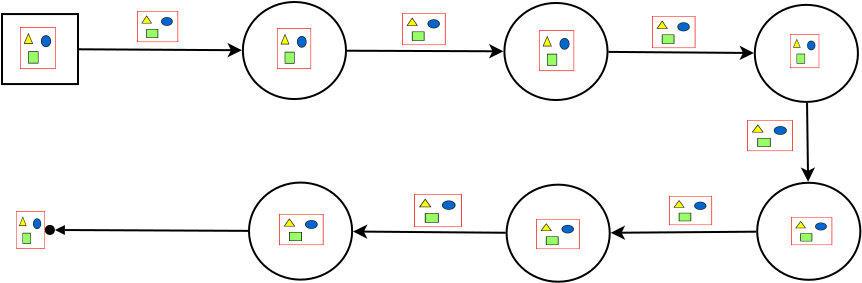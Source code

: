<?xml version="1.0" encoding="UTF-8"?>
<dia:diagram xmlns:dia="http://www.lysator.liu.se/~alla/dia/">
  <dia:layer name="Background" visible="true" active="true">
    <dia:object type="Standard - Line" version="0" id="O0">
      <dia:attribute name="obj_pos">
        <dia:point val="13.844,10.111"/>
      </dia:attribute>
      <dia:attribute name="obj_bb">
        <dia:rectangle val="13.794,9.793;22.105,10.516"/>
      </dia:attribute>
      <dia:attribute name="conn_endpoints">
        <dia:point val="13.844,10.111"/>
        <dia:point val="21.993,10.158"/>
      </dia:attribute>
      <dia:attribute name="numcp">
        <dia:int val="1"/>
      </dia:attribute>
      <dia:attribute name="end_arrow">
        <dia:enum val="22"/>
      </dia:attribute>
      <dia:attribute name="end_arrow_length">
        <dia:real val="0.5"/>
      </dia:attribute>
      <dia:attribute name="end_arrow_width">
        <dia:real val="0.5"/>
      </dia:attribute>
      <dia:connections>
        <dia:connection handle="0" to="O1" connection="16"/>
        <dia:connection handle="1" to="O3" connection="16"/>
      </dia:connections>
    </dia:object>
    <dia:object type="Flowchart - Box" version="0" id="O1">
      <dia:attribute name="obj_pos">
        <dia:point val="10,8.35"/>
      </dia:attribute>
      <dia:attribute name="obj_bb">
        <dia:rectangle val="9.95,8.3;13.85,11.9"/>
      </dia:attribute>
      <dia:attribute name="elem_corner">
        <dia:point val="10,8.35"/>
      </dia:attribute>
      <dia:attribute name="elem_width">
        <dia:real val="3.8"/>
      </dia:attribute>
      <dia:attribute name="elem_height">
        <dia:real val="3.5"/>
      </dia:attribute>
      <dia:attribute name="show_background">
        <dia:boolean val="true"/>
      </dia:attribute>
      <dia:attribute name="padding">
        <dia:real val="0.5"/>
      </dia:attribute>
      <dia:attribute name="text">
        <dia:composite type="text">
          <dia:attribute name="string">
            <dia:string>##</dia:string>
          </dia:attribute>
          <dia:attribute name="font">
            <dia:font family="sans" style="0" name="Helvetica"/>
          </dia:attribute>
          <dia:attribute name="height">
            <dia:real val="0.8"/>
          </dia:attribute>
          <dia:attribute name="pos">
            <dia:point val="11.9,10.295"/>
          </dia:attribute>
          <dia:attribute name="color">
            <dia:color val="#000000"/>
          </dia:attribute>
          <dia:attribute name="alignment">
            <dia:enum val="1"/>
          </dia:attribute>
        </dia:composite>
      </dia:attribute>
    </dia:object>
    <dia:object type="Standard - Image" version="0" id="O2">
      <dia:attribute name="obj_pos">
        <dia:point val="10.9,9"/>
      </dia:attribute>
      <dia:attribute name="obj_bb">
        <dia:rectangle val="10.85,8.95;12.739,11.15"/>
      </dia:attribute>
      <dia:attribute name="elem_corner">
        <dia:point val="10.9,9"/>
      </dia:attribute>
      <dia:attribute name="elem_width">
        <dia:real val="1.789"/>
      </dia:attribute>
      <dia:attribute name="elem_height">
        <dia:real val="2.1"/>
      </dia:attribute>
      <dia:attribute name="draw_border">
        <dia:boolean val="false"/>
      </dia:attribute>
      <dia:attribute name="keep_aspect">
        <dia:boolean val="true"/>
      </dia:attribute>
      <dia:attribute name="file">
        <dia:string>#/home/jayden/Research/ClassifyingDriverBehavior/paper/pictures/equation/eq50.png#</dia:string>
      </dia:attribute>
    </dia:object>
    <dia:group>
      <dia:object type="Flowchart - Ellipse" version="0" id="O3">
        <dia:attribute name="obj_pos">
          <dia:point val="22.043,7.747"/>
        </dia:attribute>
        <dia:attribute name="obj_bb">
          <dia:rectangle val="21.993,7.697;27.25,12.65"/>
        </dia:attribute>
        <dia:attribute name="elem_corner">
          <dia:point val="22.043,7.747"/>
        </dia:attribute>
        <dia:attribute name="elem_width">
          <dia:real val="5.157"/>
        </dia:attribute>
        <dia:attribute name="elem_height">
          <dia:real val="4.853"/>
        </dia:attribute>
        <dia:attribute name="show_background">
          <dia:boolean val="true"/>
        </dia:attribute>
        <dia:attribute name="padding">
          <dia:real val="0.354"/>
        </dia:attribute>
        <dia:attribute name="text">
          <dia:composite type="text">
            <dia:attribute name="string">
              <dia:string>##</dia:string>
            </dia:attribute>
            <dia:attribute name="font">
              <dia:font family="sans" style="0" name="Helvetica"/>
            </dia:attribute>
            <dia:attribute name="height">
              <dia:real val="0.8"/>
            </dia:attribute>
            <dia:attribute name="pos">
              <dia:point val="24.622,10.368"/>
            </dia:attribute>
            <dia:attribute name="color">
              <dia:color val="#000000"/>
            </dia:attribute>
            <dia:attribute name="alignment">
              <dia:enum val="1"/>
            </dia:attribute>
          </dia:composite>
        </dia:attribute>
      </dia:object>
      <dia:object type="Standard - Image" version="0" id="O4">
        <dia:attribute name="obj_pos">
          <dia:point val="23.75,9.05"/>
        </dia:attribute>
        <dia:attribute name="obj_bb">
          <dia:rectangle val="23.7,9;25.503,11.15"/>
        </dia:attribute>
        <dia:attribute name="elem_corner">
          <dia:point val="23.75,9.05"/>
        </dia:attribute>
        <dia:attribute name="elem_width">
          <dia:real val="1.704"/>
        </dia:attribute>
        <dia:attribute name="elem_height">
          <dia:real val="2.05"/>
        </dia:attribute>
        <dia:attribute name="draw_border">
          <dia:boolean val="false"/>
        </dia:attribute>
        <dia:attribute name="keep_aspect">
          <dia:boolean val="true"/>
        </dia:attribute>
        <dia:attribute name="file">
          <dia:string>#/home/jayden/Research/ClassifyingDriverBehavior/paper/pictures/equation/eq57.png#</dia:string>
        </dia:attribute>
      </dia:object>
    </dia:group>
    <dia:group>
      <dia:object type="Flowchart - Ellipse" version="0" id="O5">
        <dia:attribute name="obj_pos">
          <dia:point val="35.12,7.795"/>
        </dia:attribute>
        <dia:attribute name="obj_bb">
          <dia:rectangle val="35.07,7.745;40.327,12.698"/>
        </dia:attribute>
        <dia:attribute name="elem_corner">
          <dia:point val="35.12,7.795"/>
        </dia:attribute>
        <dia:attribute name="elem_width">
          <dia:real val="5.157"/>
        </dia:attribute>
        <dia:attribute name="elem_height">
          <dia:real val="4.853"/>
        </dia:attribute>
        <dia:attribute name="show_background">
          <dia:boolean val="true"/>
        </dia:attribute>
        <dia:attribute name="padding">
          <dia:real val="0.354"/>
        </dia:attribute>
        <dia:attribute name="text">
          <dia:composite type="text">
            <dia:attribute name="string">
              <dia:string>##</dia:string>
            </dia:attribute>
            <dia:attribute name="font">
              <dia:font family="sans" style="0" name="Helvetica"/>
            </dia:attribute>
            <dia:attribute name="height">
              <dia:real val="0.8"/>
            </dia:attribute>
            <dia:attribute name="pos">
              <dia:point val="37.698,10.417"/>
            </dia:attribute>
            <dia:attribute name="color">
              <dia:color val="#000000"/>
            </dia:attribute>
            <dia:attribute name="alignment">
              <dia:enum val="1"/>
            </dia:attribute>
          </dia:composite>
        </dia:attribute>
      </dia:object>
      <dia:object type="Standard - Image" version="0" id="O6">
        <dia:attribute name="obj_pos">
          <dia:point val="36.85,9.15"/>
        </dia:attribute>
        <dia:attribute name="obj_bb">
          <dia:rectangle val="36.8,9.1;38.657,11.25"/>
        </dia:attribute>
        <dia:attribute name="elem_corner">
          <dia:point val="36.85,9.15"/>
        </dia:attribute>
        <dia:attribute name="elem_width">
          <dia:real val="1.757"/>
        </dia:attribute>
        <dia:attribute name="elem_height">
          <dia:real val="2.05"/>
        </dia:attribute>
        <dia:attribute name="draw_border">
          <dia:boolean val="false"/>
        </dia:attribute>
        <dia:attribute name="keep_aspect">
          <dia:boolean val="true"/>
        </dia:attribute>
        <dia:attribute name="file">
          <dia:string>#/home/jayden/Research/ClassifyingDriverBehavior/paper/pictures/equation/eq58.png#</dia:string>
        </dia:attribute>
      </dia:object>
    </dia:group>
    <dia:group>
      <dia:object type="Flowchart - Ellipse" version="0" id="O7">
        <dia:attribute name="obj_pos">
          <dia:point val="47.64,7.89"/>
        </dia:attribute>
        <dia:attribute name="obj_bb">
          <dia:rectangle val="47.59,7.84;52.847,12.793"/>
        </dia:attribute>
        <dia:attribute name="elem_corner">
          <dia:point val="47.64,7.89"/>
        </dia:attribute>
        <dia:attribute name="elem_width">
          <dia:real val="5.157"/>
        </dia:attribute>
        <dia:attribute name="elem_height">
          <dia:real val="4.853"/>
        </dia:attribute>
        <dia:attribute name="show_background">
          <dia:boolean val="true"/>
        </dia:attribute>
        <dia:attribute name="padding">
          <dia:real val="0.354"/>
        </dia:attribute>
        <dia:attribute name="text">
          <dia:composite type="text">
            <dia:attribute name="string">
              <dia:string>##</dia:string>
            </dia:attribute>
            <dia:attribute name="font">
              <dia:font family="sans" style="0" name="Helvetica"/>
            </dia:attribute>
            <dia:attribute name="height">
              <dia:real val="0.8"/>
            </dia:attribute>
            <dia:attribute name="pos">
              <dia:point val="50.218,10.512"/>
            </dia:attribute>
            <dia:attribute name="color">
              <dia:color val="#000000"/>
            </dia:attribute>
            <dia:attribute name="alignment">
              <dia:enum val="1"/>
            </dia:attribute>
          </dia:composite>
        </dia:attribute>
      </dia:object>
      <dia:object type="Standard - Image" version="0" id="O8">
        <dia:attribute name="obj_pos">
          <dia:point val="49.4,9.35"/>
        </dia:attribute>
        <dia:attribute name="obj_bb">
          <dia:rectangle val="49.35,9.3;50.911,11.1"/>
        </dia:attribute>
        <dia:attribute name="elem_corner">
          <dia:point val="49.4,9.35"/>
        </dia:attribute>
        <dia:attribute name="elem_width">
          <dia:real val="1.461"/>
        </dia:attribute>
        <dia:attribute name="elem_height">
          <dia:real val="1.7"/>
        </dia:attribute>
        <dia:attribute name="draw_border">
          <dia:boolean val="false"/>
        </dia:attribute>
        <dia:attribute name="keep_aspect">
          <dia:boolean val="true"/>
        </dia:attribute>
        <dia:attribute name="file">
          <dia:string>#/home/jayden/Research/ClassifyingDriverBehavior/paper/pictures/equation/eq59.png#</dia:string>
        </dia:attribute>
      </dia:object>
    </dia:group>
    <dia:group>
      <dia:object type="Flowchart - Ellipse" version="0" id="O9">
        <dia:attribute name="obj_pos">
          <dia:point val="22.35,16.775"/>
        </dia:attribute>
        <dia:attribute name="obj_bb">
          <dia:rectangle val="22.3,16.725;27.557,21.678"/>
        </dia:attribute>
        <dia:attribute name="elem_corner">
          <dia:point val="22.35,16.775"/>
        </dia:attribute>
        <dia:attribute name="elem_width">
          <dia:real val="5.157"/>
        </dia:attribute>
        <dia:attribute name="elem_height">
          <dia:real val="4.853"/>
        </dia:attribute>
        <dia:attribute name="show_background">
          <dia:boolean val="true"/>
        </dia:attribute>
        <dia:attribute name="padding">
          <dia:real val="0.354"/>
        </dia:attribute>
        <dia:attribute name="text">
          <dia:composite type="text">
            <dia:attribute name="string">
              <dia:string>##</dia:string>
            </dia:attribute>
            <dia:attribute name="font">
              <dia:font family="sans" style="0" name="Helvetica"/>
            </dia:attribute>
            <dia:attribute name="height">
              <dia:real val="0.8"/>
            </dia:attribute>
            <dia:attribute name="pos">
              <dia:point val="24.928,19.397"/>
            </dia:attribute>
            <dia:attribute name="color">
              <dia:color val="#000000"/>
            </dia:attribute>
            <dia:attribute name="alignment">
              <dia:enum val="1"/>
            </dia:attribute>
          </dia:composite>
        </dia:attribute>
      </dia:object>
      <dia:object type="Standard - Image" version="0" id="O10">
        <dia:attribute name="obj_pos">
          <dia:point val="23.85,18.35"/>
        </dia:attribute>
        <dia:attribute name="obj_bb">
          <dia:rectangle val="23.8,18.3;26.126,19.95"/>
        </dia:attribute>
        <dia:attribute name="elem_corner">
          <dia:point val="23.85,18.35"/>
        </dia:attribute>
        <dia:attribute name="elem_width">
          <dia:real val="2.226"/>
        </dia:attribute>
        <dia:attribute name="elem_height">
          <dia:real val="1.55"/>
        </dia:attribute>
        <dia:attribute name="draw_border">
          <dia:boolean val="false"/>
        </dia:attribute>
        <dia:attribute name="keep_aspect">
          <dia:boolean val="true"/>
        </dia:attribute>
        <dia:attribute name="file">
          <dia:string>#/home/jayden/Research/ClassifyingDriverBehavior/paper/pictures/equation/eq66.png#</dia:string>
        </dia:attribute>
      </dia:object>
    </dia:group>
    <dia:group>
      <dia:object type="Flowchart - Ellipse" version="0" id="O11">
        <dia:attribute name="obj_pos">
          <dia:point val="35.23,16.88"/>
        </dia:attribute>
        <dia:attribute name="obj_bb">
          <dia:rectangle val="35.18,16.83;40.437,21.783"/>
        </dia:attribute>
        <dia:attribute name="elem_corner">
          <dia:point val="35.23,16.88"/>
        </dia:attribute>
        <dia:attribute name="elem_width">
          <dia:real val="5.157"/>
        </dia:attribute>
        <dia:attribute name="elem_height">
          <dia:real val="4.853"/>
        </dia:attribute>
        <dia:attribute name="show_background">
          <dia:boolean val="true"/>
        </dia:attribute>
        <dia:attribute name="padding">
          <dia:real val="0.354"/>
        </dia:attribute>
        <dia:attribute name="text">
          <dia:composite type="text">
            <dia:attribute name="string">
              <dia:string>##</dia:string>
            </dia:attribute>
            <dia:attribute name="font">
              <dia:font family="sans" style="0" name="Helvetica"/>
            </dia:attribute>
            <dia:attribute name="height">
              <dia:real val="0.8"/>
            </dia:attribute>
            <dia:attribute name="pos">
              <dia:point val="37.808,19.502"/>
            </dia:attribute>
            <dia:attribute name="color">
              <dia:color val="#000000"/>
            </dia:attribute>
            <dia:attribute name="alignment">
              <dia:enum val="1"/>
            </dia:attribute>
          </dia:composite>
        </dia:attribute>
      </dia:object>
      <dia:object type="Standard - Image" version="0" id="O12">
        <dia:attribute name="obj_pos">
          <dia:point val="36.7,18.6"/>
        </dia:attribute>
        <dia:attribute name="obj_bb">
          <dia:rectangle val="36.65,18.55;38.932,20.15"/>
        </dia:attribute>
        <dia:attribute name="elem_corner">
          <dia:point val="36.7,18.6"/>
        </dia:attribute>
        <dia:attribute name="elem_width">
          <dia:real val="2.182"/>
        </dia:attribute>
        <dia:attribute name="elem_height">
          <dia:real val="1.5"/>
        </dia:attribute>
        <dia:attribute name="draw_border">
          <dia:boolean val="false"/>
        </dia:attribute>
        <dia:attribute name="keep_aspect">
          <dia:boolean val="true"/>
        </dia:attribute>
        <dia:attribute name="file">
          <dia:string>#/home/jayden/Research/ClassifyingDriverBehavior/paper/pictures/equation/eq67.png#</dia:string>
        </dia:attribute>
      </dia:object>
    </dia:group>
    <dia:group>
      <dia:object type="Flowchart - Ellipse" version="0" id="O13">
        <dia:attribute name="obj_pos">
          <dia:point val="47.76,16.785"/>
        </dia:attribute>
        <dia:attribute name="obj_bb">
          <dia:rectangle val="47.71,16.735;52.967,21.688"/>
        </dia:attribute>
        <dia:attribute name="elem_corner">
          <dia:point val="47.76,16.785"/>
        </dia:attribute>
        <dia:attribute name="elem_width">
          <dia:real val="5.157"/>
        </dia:attribute>
        <dia:attribute name="elem_height">
          <dia:real val="4.853"/>
        </dia:attribute>
        <dia:attribute name="show_background">
          <dia:boolean val="true"/>
        </dia:attribute>
        <dia:attribute name="padding">
          <dia:real val="0.354"/>
        </dia:attribute>
        <dia:attribute name="text">
          <dia:composite type="text">
            <dia:attribute name="string">
              <dia:string>##</dia:string>
            </dia:attribute>
            <dia:attribute name="font">
              <dia:font family="sans" style="0" name="Helvetica"/>
            </dia:attribute>
            <dia:attribute name="height">
              <dia:real val="0.8"/>
            </dia:attribute>
            <dia:attribute name="pos">
              <dia:point val="50.338,19.407"/>
            </dia:attribute>
            <dia:attribute name="color">
              <dia:color val="#000000"/>
            </dia:attribute>
            <dia:attribute name="alignment">
              <dia:enum val="1"/>
            </dia:attribute>
          </dia:composite>
        </dia:attribute>
      </dia:object>
      <dia:object type="Standard - Image" version="0" id="O14">
        <dia:attribute name="obj_pos">
          <dia:point val="49.45,18.5"/>
        </dia:attribute>
        <dia:attribute name="obj_bb">
          <dia:rectangle val="49.4,18.45;51.562,19.95"/>
        </dia:attribute>
        <dia:attribute name="elem_corner">
          <dia:point val="49.45,18.5"/>
        </dia:attribute>
        <dia:attribute name="elem_width">
          <dia:real val="2.062"/>
        </dia:attribute>
        <dia:attribute name="elem_height">
          <dia:real val="1.4"/>
        </dia:attribute>
        <dia:attribute name="draw_border">
          <dia:boolean val="false"/>
        </dia:attribute>
        <dia:attribute name="keep_aspect">
          <dia:boolean val="true"/>
        </dia:attribute>
        <dia:attribute name="file">
          <dia:string>#/home/jayden/Research/ClassifyingDriverBehavior/paper/pictures/equation/eq68.png#</dia:string>
        </dia:attribute>
      </dia:object>
    </dia:group>
    <dia:object type="Standard - Line" version="0" id="O15">
      <dia:attribute name="obj_pos">
        <dia:point val="27.25,10.183"/>
      </dia:attribute>
      <dia:attribute name="obj_bb">
        <dia:rectangle val="27.2,9.848;35.182,10.572"/>
      </dia:attribute>
      <dia:attribute name="conn_endpoints">
        <dia:point val="27.25,10.183"/>
        <dia:point val="35.07,10.212"/>
      </dia:attribute>
      <dia:attribute name="numcp">
        <dia:int val="1"/>
      </dia:attribute>
      <dia:attribute name="end_arrow">
        <dia:enum val="22"/>
      </dia:attribute>
      <dia:attribute name="end_arrow_length">
        <dia:real val="0.5"/>
      </dia:attribute>
      <dia:attribute name="end_arrow_width">
        <dia:real val="0.5"/>
      </dia:attribute>
      <dia:connections>
        <dia:connection handle="0" to="O3" connection="16"/>
        <dia:connection handle="1" to="O5" connection="16"/>
      </dia:connections>
    </dia:object>
    <dia:object type="Standard - Line" version="0" id="O16">
      <dia:attribute name="obj_pos">
        <dia:point val="40.321,10.242"/>
      </dia:attribute>
      <dia:attribute name="obj_bb">
        <dia:rectangle val="40.271,9.93;47.708,10.654"/>
      </dia:attribute>
      <dia:attribute name="conn_endpoints">
        <dia:point val="40.321,10.242"/>
        <dia:point val="47.596,10.297"/>
      </dia:attribute>
      <dia:attribute name="numcp">
        <dia:int val="1"/>
      </dia:attribute>
      <dia:attribute name="end_arrow">
        <dia:enum val="22"/>
      </dia:attribute>
      <dia:attribute name="end_arrow_length">
        <dia:real val="0.5"/>
      </dia:attribute>
      <dia:attribute name="end_arrow_width">
        <dia:real val="0.5"/>
      </dia:attribute>
      <dia:connections>
        <dia:connection handle="0" to="O5" connection="16"/>
        <dia:connection handle="1" to="O7" connection="16"/>
      </dia:connections>
    </dia:object>
    <dia:object type="Standard - Line" version="0" id="O17">
      <dia:attribute name="obj_pos">
        <dia:point val="50.252,12.793"/>
      </dia:attribute>
      <dia:attribute name="obj_bb">
        <dia:rectangle val="49.935,12.742;50.658,16.847"/>
      </dia:attribute>
      <dia:attribute name="conn_endpoints">
        <dia:point val="50.252,12.793"/>
        <dia:point val="50.305,16.735"/>
      </dia:attribute>
      <dia:attribute name="numcp">
        <dia:int val="1"/>
      </dia:attribute>
      <dia:attribute name="end_arrow">
        <dia:enum val="22"/>
      </dia:attribute>
      <dia:attribute name="end_arrow_length">
        <dia:real val="0.5"/>
      </dia:attribute>
      <dia:attribute name="end_arrow_width">
        <dia:real val="0.5"/>
      </dia:attribute>
      <dia:connections>
        <dia:connection handle="0" to="O7" connection="16"/>
        <dia:connection handle="1" to="O13" connection="16"/>
      </dia:connections>
    </dia:object>
    <dia:object type="Standard - Line" version="0" id="O18">
      <dia:attribute name="obj_pos">
        <dia:point val="47.71,19.232"/>
      </dia:attribute>
      <dia:attribute name="obj_bb">
        <dia:rectangle val="40.325,18.92;47.761,19.644"/>
      </dia:attribute>
      <dia:attribute name="conn_endpoints">
        <dia:point val="47.71,19.232"/>
        <dia:point val="40.437,19.287"/>
      </dia:attribute>
      <dia:attribute name="numcp">
        <dia:int val="1"/>
      </dia:attribute>
      <dia:attribute name="end_arrow">
        <dia:enum val="22"/>
      </dia:attribute>
      <dia:attribute name="end_arrow_length">
        <dia:real val="0.5"/>
      </dia:attribute>
      <dia:attribute name="end_arrow_width">
        <dia:real val="0.5"/>
      </dia:attribute>
      <dia:connections>
        <dia:connection handle="0" to="O13" connection="16"/>
        <dia:connection handle="1" to="O11" connection="16"/>
      </dia:connections>
    </dia:object>
    <dia:object type="Standard - Line" version="0" id="O19">
      <dia:attribute name="obj_pos">
        <dia:point val="35.186,19.285"/>
      </dia:attribute>
      <dia:attribute name="obj_bb">
        <dia:rectangle val="27.439,18.866;35.236,19.59"/>
      </dia:attribute>
      <dia:attribute name="conn_endpoints">
        <dia:point val="35.186,19.285"/>
        <dia:point val="27.551,19.223"/>
      </dia:attribute>
      <dia:attribute name="numcp">
        <dia:int val="1"/>
      </dia:attribute>
      <dia:attribute name="end_arrow">
        <dia:enum val="22"/>
      </dia:attribute>
      <dia:attribute name="end_arrow_length">
        <dia:real val="0.5"/>
      </dia:attribute>
      <dia:attribute name="end_arrow_width">
        <dia:real val="0.5"/>
      </dia:attribute>
      <dia:connections>
        <dia:connection handle="0" to="O11" connection="16"/>
        <dia:connection handle="1" to="O9" connection="16"/>
      </dia:connections>
    </dia:object>
    <dia:object type="Standard - Line" version="0" id="O20">
      <dia:attribute name="obj_pos">
        <dia:point val="22.3,19.19"/>
      </dia:attribute>
      <dia:attribute name="obj_bb">
        <dia:rectangle val="12.138,18.816;22.35,19.478"/>
      </dia:attribute>
      <dia:attribute name="conn_endpoints">
        <dia:point val="22.3,19.19"/>
        <dia:point val="12.25,19.145"/>
      </dia:attribute>
      <dia:attribute name="numcp">
        <dia:int val="1"/>
      </dia:attribute>
      <dia:attribute name="end_arrow">
        <dia:enum val="27"/>
      </dia:attribute>
      <dia:attribute name="end_arrow_length">
        <dia:real val="0.5"/>
      </dia:attribute>
      <dia:attribute name="end_arrow_width">
        <dia:real val="0.5"/>
      </dia:attribute>
      <dia:connections>
        <dia:connection handle="0" to="O9" connection="16"/>
        <dia:connection handle="1" to="O21" connection="8"/>
      </dia:connections>
    </dia:object>
    <dia:object type="Standard - Image" version="0" id="O21">
      <dia:attribute name="obj_pos">
        <dia:point val="10.7,18.2"/>
      </dia:attribute>
      <dia:attribute name="obj_bb">
        <dia:rectangle val="10.65,18.15;12.2,20.132"/>
      </dia:attribute>
      <dia:attribute name="elem_corner">
        <dia:point val="10.7,18.2"/>
      </dia:attribute>
      <dia:attribute name="elem_width">
        <dia:real val="1.45"/>
      </dia:attribute>
      <dia:attribute name="elem_height">
        <dia:real val="1.882"/>
      </dia:attribute>
      <dia:attribute name="draw_border">
        <dia:boolean val="false"/>
      </dia:attribute>
      <dia:attribute name="keep_aspect">
        <dia:boolean val="true"/>
      </dia:attribute>
      <dia:attribute name="file">
        <dia:string>#/home/jayden/Research/ClassifyingDriverBehavior/paper/pictures/equation/eq20.png#</dia:string>
      </dia:attribute>
    </dia:object>
    <dia:object type="Standard - Image" version="0" id="O22">
      <dia:attribute name="obj_pos">
        <dia:point val="16.75,8.2"/>
      </dia:attribute>
      <dia:attribute name="obj_bb">
        <dia:rectangle val="16.7,8.15;18.859,9.8"/>
      </dia:attribute>
      <dia:attribute name="elem_corner">
        <dia:point val="16.75,8.2"/>
      </dia:attribute>
      <dia:attribute name="elem_width">
        <dia:real val="2.059"/>
      </dia:attribute>
      <dia:attribute name="elem_height">
        <dia:real val="1.55"/>
      </dia:attribute>
      <dia:attribute name="draw_border">
        <dia:boolean val="false"/>
      </dia:attribute>
      <dia:attribute name="keep_aspect">
        <dia:boolean val="true"/>
      </dia:attribute>
      <dia:attribute name="file">
        <dia:string>#/home/jayden/Research/ClassifyingDriverBehavior/paper/pictures/equation/eq63.png#</dia:string>
      </dia:attribute>
    </dia:object>
    <dia:object type="Standard - Image" version="0" id="O23">
      <dia:attribute name="obj_pos">
        <dia:point val="30.6,17.35"/>
      </dia:attribute>
      <dia:attribute name="obj_bb">
        <dia:rectangle val="30.55,17.3;33.044,19.05"/>
      </dia:attribute>
      <dia:attribute name="elem_corner">
        <dia:point val="30.6,17.35"/>
      </dia:attribute>
      <dia:attribute name="elem_width">
        <dia:real val="2.394"/>
      </dia:attribute>
      <dia:attribute name="elem_height">
        <dia:real val="1.65"/>
      </dia:attribute>
      <dia:attribute name="draw_border">
        <dia:boolean val="false"/>
      </dia:attribute>
      <dia:attribute name="keep_aspect">
        <dia:boolean val="true"/>
      </dia:attribute>
      <dia:attribute name="file">
        <dia:string>#/home/jayden/Research/ClassifyingDriverBehavior/paper/pictures/equation/eq60.png#</dia:string>
      </dia:attribute>
    </dia:object>
    <dia:object type="Standard - Image" version="0" id="O24">
      <dia:attribute name="obj_pos">
        <dia:point val="30,8.3"/>
      </dia:attribute>
      <dia:attribute name="obj_bb">
        <dia:rectangle val="29.95,8.25;32.23,9.95"/>
      </dia:attribute>
      <dia:attribute name="elem_corner">
        <dia:point val="30,8.3"/>
      </dia:attribute>
      <dia:attribute name="elem_width">
        <dia:real val="2.18"/>
      </dia:attribute>
      <dia:attribute name="elem_height">
        <dia:real val="1.6"/>
      </dia:attribute>
      <dia:attribute name="draw_border">
        <dia:boolean val="false"/>
      </dia:attribute>
      <dia:attribute name="keep_aspect">
        <dia:boolean val="true"/>
      </dia:attribute>
      <dia:attribute name="file">
        <dia:string>#/home/jayden/Research/ClassifyingDriverBehavior/paper/pictures/equation/eq64.png#</dia:string>
      </dia:attribute>
    </dia:object>
    <dia:object type="Standard - Image" version="0" id="O25">
      <dia:attribute name="obj_pos">
        <dia:point val="42.5,8.45"/>
      </dia:attribute>
      <dia:attribute name="obj_bb">
        <dia:rectangle val="42.45,8.4;44.721,10.1"/>
      </dia:attribute>
      <dia:attribute name="elem_corner">
        <dia:point val="42.5,8.45"/>
      </dia:attribute>
      <dia:attribute name="elem_width">
        <dia:real val="2.171"/>
      </dia:attribute>
      <dia:attribute name="elem_height">
        <dia:real val="1.6"/>
      </dia:attribute>
      <dia:attribute name="draw_border">
        <dia:boolean val="false"/>
      </dia:attribute>
      <dia:attribute name="keep_aspect">
        <dia:boolean val="true"/>
      </dia:attribute>
      <dia:attribute name="file">
        <dia:string>#/home/jayden/Research/ClassifyingDriverBehavior/paper/pictures/equation/eq65.png#</dia:string>
      </dia:attribute>
    </dia:object>
    <dia:object type="Standard - Image" version="0" id="O26">
      <dia:attribute name="obj_pos">
        <dia:point val="47.25,13.65"/>
      </dia:attribute>
      <dia:attribute name="obj_bb">
        <dia:rectangle val="47.2,13.6;49.592,15.25"/>
      </dia:attribute>
      <dia:attribute name="elem_corner">
        <dia:point val="47.25,13.65"/>
      </dia:attribute>
      <dia:attribute name="elem_width">
        <dia:real val="2.292"/>
      </dia:attribute>
      <dia:attribute name="elem_height">
        <dia:real val="1.55"/>
      </dia:attribute>
      <dia:attribute name="draw_border">
        <dia:boolean val="false"/>
      </dia:attribute>
      <dia:attribute name="keep_aspect">
        <dia:boolean val="true"/>
      </dia:attribute>
      <dia:attribute name="file">
        <dia:string>#/home/jayden/Research/ClassifyingDriverBehavior/paper/pictures/equation/eq62.png#</dia:string>
      </dia:attribute>
    </dia:object>
    <dia:object type="Standard - Image" version="0" id="O27">
      <dia:attribute name="obj_pos">
        <dia:point val="43.35,17.45"/>
      </dia:attribute>
      <dia:attribute name="obj_bb">
        <dia:rectangle val="43.3,17.4;45.554,18.95"/>
      </dia:attribute>
      <dia:attribute name="elem_corner">
        <dia:point val="43.35,17.45"/>
      </dia:attribute>
      <dia:attribute name="elem_width">
        <dia:real val="2.154"/>
      </dia:attribute>
      <dia:attribute name="elem_height">
        <dia:real val="1.45"/>
      </dia:attribute>
      <dia:attribute name="draw_border">
        <dia:boolean val="false"/>
      </dia:attribute>
      <dia:attribute name="keep_aspect">
        <dia:boolean val="true"/>
      </dia:attribute>
      <dia:attribute name="file">
        <dia:string>#/home/jayden/Research/ClassifyingDriverBehavior/paper/pictures/equation/eq61.png#</dia:string>
      </dia:attribute>
    </dia:object>
  </dia:layer>
</dia:diagram>
